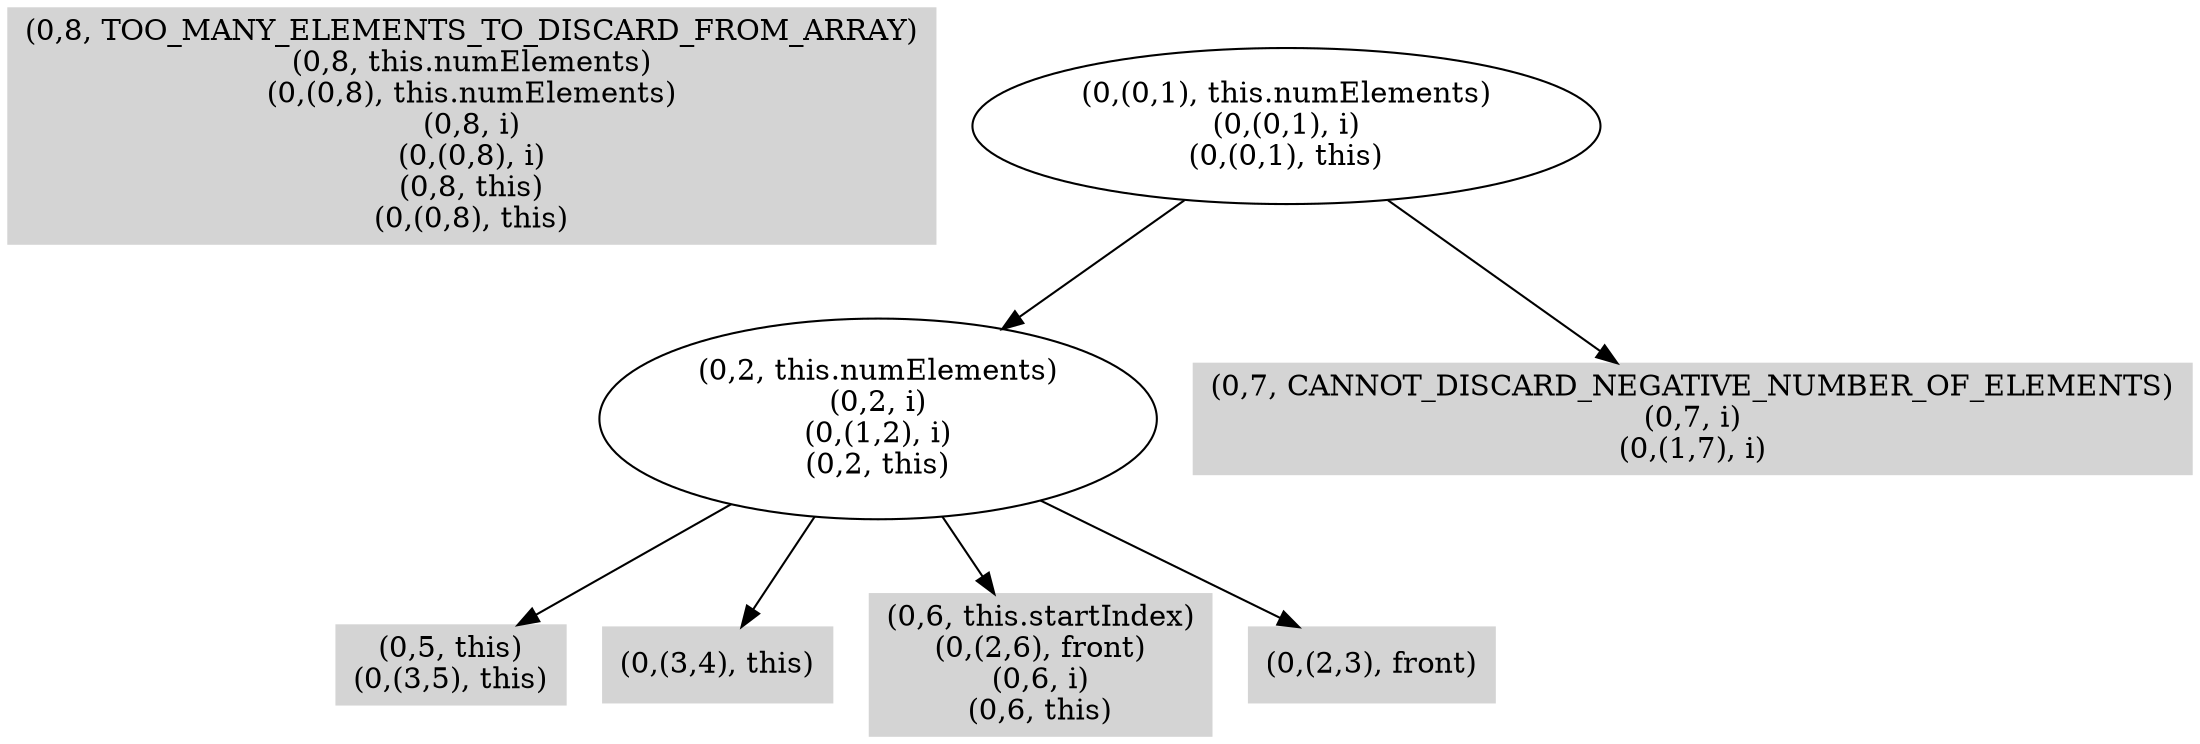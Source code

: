 digraph { 
23 [shape=box,style=filled,color=".0 .0 .83",label="(0,8, TOO_MANY_ELEMENTS_TO_DISCARD_FROM_ARRAY)\n(0,8, this.numElements)\n(0,(0,8), this.numElements)\n(0,8, i)\n(0,(0,8), i)\n(0,8, this)\n(0,(0,8), this)"];
24 [shape=box,style=filled,color=".0 .0 .83",label="(0,5, this)\n(0,(3,5), this)"];
25 [shape=box,style=filled,color=".0 .0 .83",label="(0,(3,4), this)"];
26 [shape=box,style=filled,color=".0 .0 .83",label="(0,6, this.startIndex)\n(0,(2,6), front)\n(0,6, i)\n(0,6, this)"];
27 [shape=box,style=filled,color=".0 .0 .83",label="(0,(2,3), front)"];
28 [label="(0,2, this.numElements)\n(0,2, i)\n(0,(1,2), i)\n(0,2, this)"];
29 [shape=box,style=filled,color=".0 .0 .83",label="(0,7, CANNOT_DISCARD_NEGATIVE_NUMBER_OF_ELEMENTS)\n(0,7, i)\n(0,(1,7), i)"];
30 [label="(0,(0,1), this.numElements)\n(0,(0,1), i)\n(0,(0,1), this)"];
28 -> 24;
28 -> 25;
28 -> 26;
28 -> 27;
30 -> 28;
30 -> 29;
}